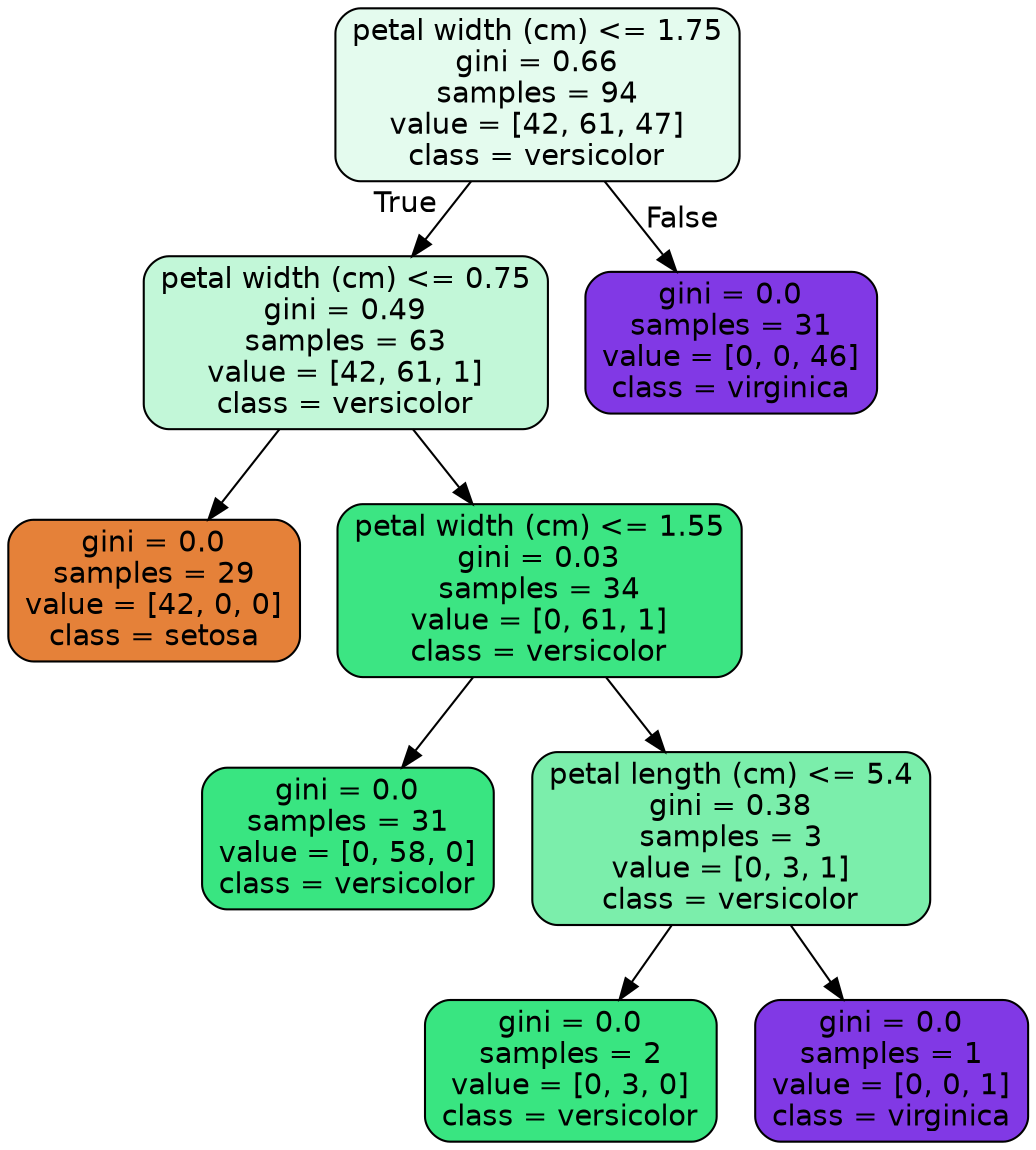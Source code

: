 digraph Tree {
node [shape=box, style="filled, rounded", color="black", fontname=helvetica] ;
edge [fontname=helvetica] ;
0 [label="petal width (cm) <= 1.75\ngini = 0.66\nsamples = 94\nvalue = [42, 61, 47]\nclass = versicolor", fillcolor="#e4fbee"] ;
1 [label="petal width (cm) <= 0.75\ngini = 0.49\nsamples = 63\nvalue = [42, 61, 1]\nclass = versicolor", fillcolor="#c2f7d8"] ;
0 -> 1 [labeldistance=2.5, labelangle=45, headlabel="True"] ;
2 [label="gini = 0.0\nsamples = 29\nvalue = [42, 0, 0]\nclass = setosa", fillcolor="#e58139"] ;
1 -> 2 ;
3 [label="petal width (cm) <= 1.55\ngini = 0.03\nsamples = 34\nvalue = [0, 61, 1]\nclass = versicolor", fillcolor="#3ce583"] ;
1 -> 3 ;
4 [label="gini = 0.0\nsamples = 31\nvalue = [0, 58, 0]\nclass = versicolor", fillcolor="#39e581"] ;
3 -> 4 ;
5 [label="petal length (cm) <= 5.4\ngini = 0.38\nsamples = 3\nvalue = [0, 3, 1]\nclass = versicolor", fillcolor="#7beeab"] ;
3 -> 5 ;
6 [label="gini = 0.0\nsamples = 2\nvalue = [0, 3, 0]\nclass = versicolor", fillcolor="#39e581"] ;
5 -> 6 ;
7 [label="gini = 0.0\nsamples = 1\nvalue = [0, 0, 1]\nclass = virginica", fillcolor="#8139e5"] ;
5 -> 7 ;
8 [label="gini = 0.0\nsamples = 31\nvalue = [0, 0, 46]\nclass = virginica", fillcolor="#8139e5"] ;
0 -> 8 [labeldistance=2.5, labelangle=-45, headlabel="False"] ;
}